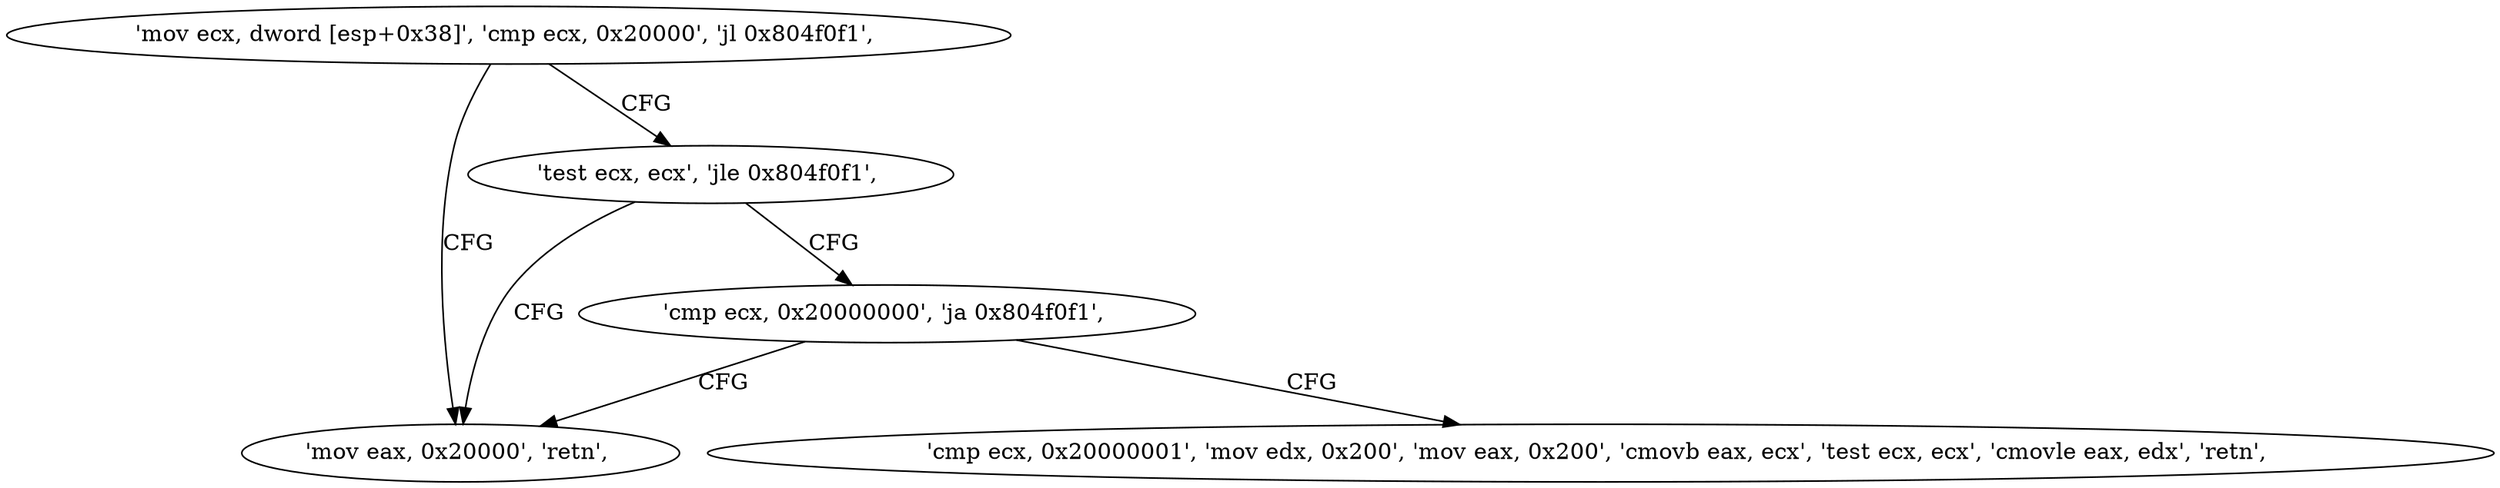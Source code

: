 digraph "func" {
"134541504" [label = "'mov ecx, dword [esp+0x38]', 'cmp ecx, 0x20000', 'jl 0x804f0f1', " ]
"134541553" [label = "'mov eax, 0x20000', 'retn', " ]
"134541516" [label = "'test ecx, ecx', 'jle 0x804f0f1', " ]
"134541520" [label = "'cmp ecx, 0x20000000', 'ja 0x804f0f1', " ]
"134541528" [label = "'cmp ecx, 0x20000001', 'mov edx, 0x200', 'mov eax, 0x200', 'cmovb eax, ecx', 'test ecx, ecx', 'cmovle eax, edx', 'retn', " ]
"134541504" -> "134541553" [ label = "CFG" ]
"134541504" -> "134541516" [ label = "CFG" ]
"134541516" -> "134541553" [ label = "CFG" ]
"134541516" -> "134541520" [ label = "CFG" ]
"134541520" -> "134541553" [ label = "CFG" ]
"134541520" -> "134541528" [ label = "CFG" ]
}
